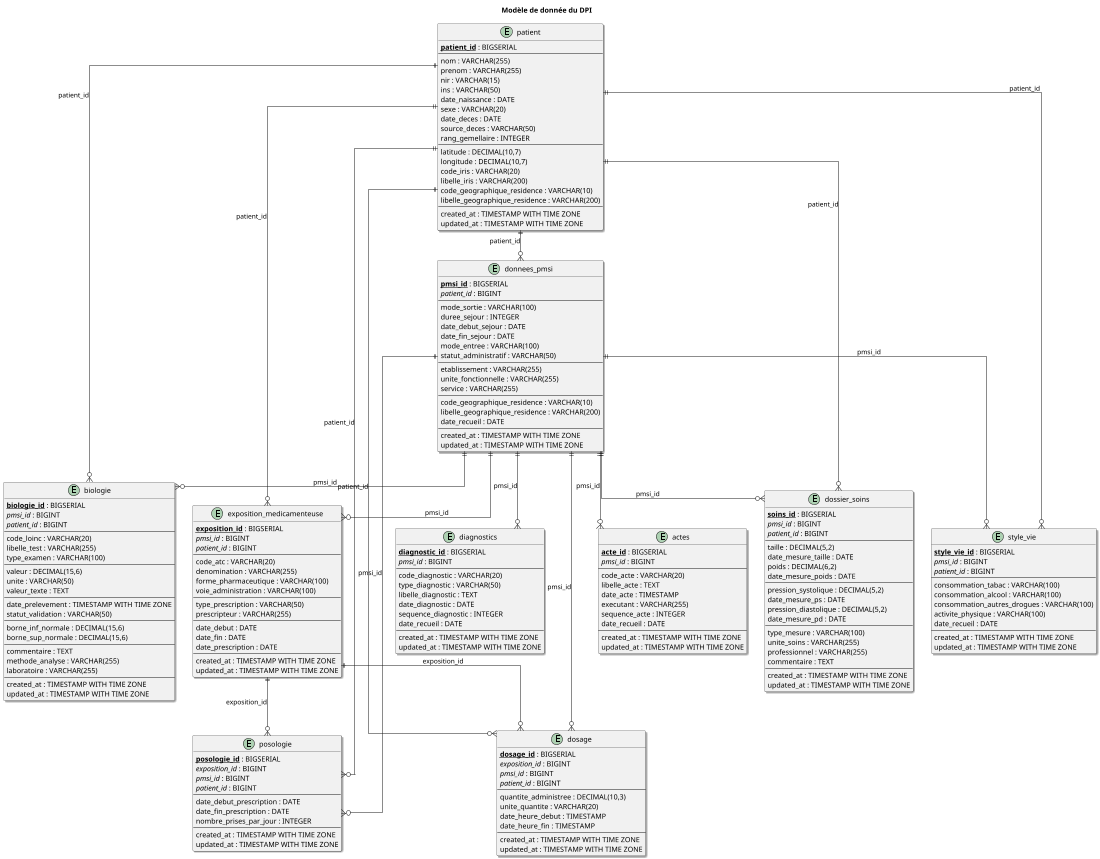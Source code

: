 @startuml ehr-datamodel

skinparam Shadowing 1.0
' avoid problems with angled crows feet
skinparam linetype ortho

scale max 1100 width

title
Modèle de donnée du DPI
end title

' Entity styling
!define TABLE(name) entity name
!define PK(field) <b><u>field</u></b>
!define FK(field) <i>field</i>

' =====================================================
' CORE PATIENT AND ENCOUNTER DATA
' =====================================================

TABLE(patient) {
  PK(patient_id) : BIGSERIAL
  --
  ' Identity fields (linkId: 2958000860428)
  nom : VARCHAR(255)
  prenom : VARCHAR(255)
  nir : VARCHAR(15)
  ins : VARCHAR(50)
  date_naissance : DATE
  sexe : VARCHAR(20)
  date_deces : DATE
  source_deces : VARCHAR(50)
  rang_gemellaire : INTEGER
  --
  ' Geocoding fields (linkId: 3816475533472)
  latitude : DECIMAL(10,7)
  longitude : DECIMAL(10,7)
  code_iris : VARCHAR(20)
  libelle_iris : VARCHAR(200)
  code_geographique_residence : VARCHAR(10)
  libelle_geographique_residence : VARCHAR(200)
  --
  ' Audit fields
  created_at : TIMESTAMP WITH TIME ZONE
  updated_at : TIMESTAMP WITH TIME ZONE
}

TABLE(donnees_pmsi) {
  PK(pmsi_id) : BIGSERIAL
  FK(patient_id) : BIGINT
  --
  ' Core PMSI fields
  mode_sortie : VARCHAR(100)
  duree_sejour : INTEGER
  date_debut_sejour : DATE
  date_fin_sejour : DATE
  mode_entree : VARCHAR(100)
  statut_administratif : VARCHAR(50)
  --
  ' Healthcare facility information
  etablissement : VARCHAR(255)
  unite_fonctionnelle : VARCHAR(255)
  service : VARCHAR(255)
  --
  ' Geographic context at encounter time
  code_geographique_residence : VARCHAR(10)
  libelle_geographique_residence : VARCHAR(200)
  date_recueil : DATE
  --
  ' Audit fields
  created_at : TIMESTAMP WITH TIME ZONE
  updated_at : TIMESTAMP WITH TIME ZONE
}

' =====================================================
' MEDICAL EVENTS AND PROCEDURES
' =====================================================

TABLE(diagnostics) {
  PK(diagnostic_id) : BIGSERIAL
  FK(pmsi_id) : BIGINT
  --
  ' Diagnostic information (linkId: 9391816419630)
  code_diagnostic : VARCHAR(20)
  type_diagnostic : VARCHAR(50)
  libelle_diagnostic : TEXT
  date_diagnostic : DATE
  sequence_diagnostic : INTEGER
  date_recueil : DATE
  --
  ' Audit fields
  created_at : TIMESTAMP WITH TIME ZONE
  updated_at : TIMESTAMP WITH TIME ZONE
}

TABLE(actes) {
  PK(acte_id) : BIGSERIAL
  FK(pmsi_id) : BIGINT
  --
  ' Act/procedure information (linkId: 591926901726)
  code_acte : VARCHAR(20)
  libelle_acte : TEXT
  date_acte : TIMESTAMP
  executant : VARCHAR(255)
  sequence_acte : INTEGER
  date_recueil : DATE
  --
  ' Audit fields
  created_at : TIMESTAMP WITH TIME ZONE
  updated_at : TIMESTAMP WITH TIME ZONE
}

' =====================================================
' CONSOLIDATED LABORATORY DATA
' =====================================================

TABLE(biologie) {
  PK(biologie_id) : BIGSERIAL
  FK(pmsi_id) : BIGINT
  FK(patient_id) : BIGINT
  --
  ' Test identification - consolidated biology table
  code_loinc : VARCHAR(20)
  libelle_test : VARCHAR(255)
  type_examen : VARCHAR(100)
  --
  ' Test results
  valeur : DECIMAL(15,6)
  unite : VARCHAR(50)
  valeur_texte : TEXT
  --
  ' Test context and timing
  date_prelevement : TIMESTAMP WITH TIME ZONE
  statut_validation : VARCHAR(50)
  --
  ' Reference ranges
  borne_inf_normale : DECIMAL(15,6)
  borne_sup_normale : DECIMAL(15,6)
  --
  ' Quality information
  commentaire : TEXT
  methode_analyse : VARCHAR(255)
  laboratoire : VARCHAR(255)
  --
  ' Audit fields
  created_at : TIMESTAMP WITH TIME ZONE
  updated_at : TIMESTAMP WITH TIME ZONE
}

' =====================================================
' MEDICATION AND TREATMENT DATA
' =====================================================

TABLE(exposition_medicamenteuse) {
  PK(exposition_id) : BIGSERIAL
  FK(pmsi_id) : BIGINT
  FK(patient_id) : BIGINT
  --
  ' Medication identification (linkId: 817801935685)
  code_atc : VARCHAR(20)
  denomination : VARCHAR(255)
  forme_pharmaceutique : VARCHAR(100)
  voie_administration : VARCHAR(100)
  --
  ' Prescription context
  type_prescription : VARCHAR(50)
  prescripteur : VARCHAR(255)
  --
  ' Temporal information
  date_debut : DATE
  date_fin : DATE
  date_prescription : DATE
  --
  ' Audit fields
  created_at : TIMESTAMP WITH TIME ZONE
  updated_at : TIMESTAMP WITH TIME ZONE
}

TABLE(posologie) {
  PK(posologie_id) : BIGSERIAL
  FK(exposition_id) : BIGINT
  FK(pmsi_id) : BIGINT
  FK(patient_id) : BIGINT
  --
  ' Posology details (linkId: 6348237104421)
  date_debut_prescription : DATE
  date_fin_prescription : DATE
  nombre_prises_par_jour : INTEGER
  --
  ' Audit fields
  created_at : TIMESTAMP WITH TIME ZONE
  updated_at : TIMESTAMP WITH TIME ZONE
}

TABLE(dosage) {
  PK(dosage_id) : BIGSERIAL
  FK(exposition_id) : BIGINT
  FK(pmsi_id) : BIGINT
  FK(patient_id) : BIGINT
  --
  ' Dosage information (linkId: 5720103839343)
  quantite_administree : DECIMAL(10,3)
  unite_quantite : VARCHAR(20)
  date_heure_debut : TIMESTAMP
  date_heure_fin : TIMESTAMP
  --
  ' Audit fields
  created_at : TIMESTAMP WITH TIME ZONE
  updated_at : TIMESTAMP WITH TIME ZONE
}

' =====================================================
' CLINICAL CARE AND LIFESTYLE DATA
' =====================================================

TABLE(dossier_soins) {
  PK(soins_id) : BIGSERIAL
  FK(pmsi_id) : BIGINT
  FK(patient_id) : BIGINT
  --
  ' Physical measurements (linkId: 305831246173)
  taille : DECIMAL(5,2)
  date_mesure_taille : DATE
  poids : DECIMAL(6,2)
  date_mesure_poids : DATE
  --
  ' Vital signs
  pression_systolique : DECIMAL(5,2)
  date_mesure_ps : DATE
  pression_diastolique : DECIMAL(5,2)
  date_mesure_pd : DATE
  --
  ' Measurement context
  type_mesure : VARCHAR(100)
  unite_soins : VARCHAR(255)
  professionnel : VARCHAR(255)
  commentaire : TEXT
  --
  ' Audit fields
  created_at : TIMESTAMP WITH TIME ZONE
  updated_at : TIMESTAMP WITH TIME ZONE
}

TABLE(style_vie) {
  PK(style_vie_id) : BIGSERIAL
  FK(pmsi_id) : BIGINT
  FK(patient_id) : BIGINT
  --
  ' Lifestyle factors (linkId: 1693164086678)
  consommation_tabac : VARCHAR(100)
  consommation_alcool : VARCHAR(100)
  consommation_autres_drogues : VARCHAR(100)
  activite_physique : VARCHAR(100)
  date_recueil : DATE
  --
  ' Audit fields
  created_at : TIMESTAMP WITH TIME ZONE
  updated_at : TIMESTAMP WITH TIME ZONE
}

' =====================================================
' RELATIONSHIPS - Central Hub Architecture
' =====================================================

' Core patient-encounter relationship
patient ||--o{ donnees_pmsi : "patient_id"

' Medical events linked to encounters
donnees_pmsi ||--o{ diagnostics : "pmsi_id"
donnees_pmsi ||--o{ actes : "pmsi_id"

' Laboratory data - linked to both patient and encounter
patient ||--o{ biologie : "patient_id"
donnees_pmsi ||--o{ biologie : "pmsi_id"

' Medication exposure hierarchy
patient ||--o{ exposition_medicamenteuse : "patient_id"
donnees_pmsi ||--o{ exposition_medicamenteuse : "pmsi_id"

exposition_medicamenteuse ||--o{ posologie : "exposition_id"
exposition_medicamenteuse ||--o{ dosage : "exposition_id"

posologie }o--|| donnees_pmsi : "pmsi_id"
posologie }o--|| patient : "patient_id"

dosage }o--|| donnees_pmsi : "pmsi_id"
dosage }o--|| patient : "patient_id"

' Clinical care data
patient ||--o{ dossier_soins : "patient_id"
donnees_pmsi ||--o{ dossier_soins : "pmsi_id"

' Lifestyle data
patient ||--o{ style_vie : "patient_id"
donnees_pmsi ||--o{ style_vie : "pmsi_id"

@enduml